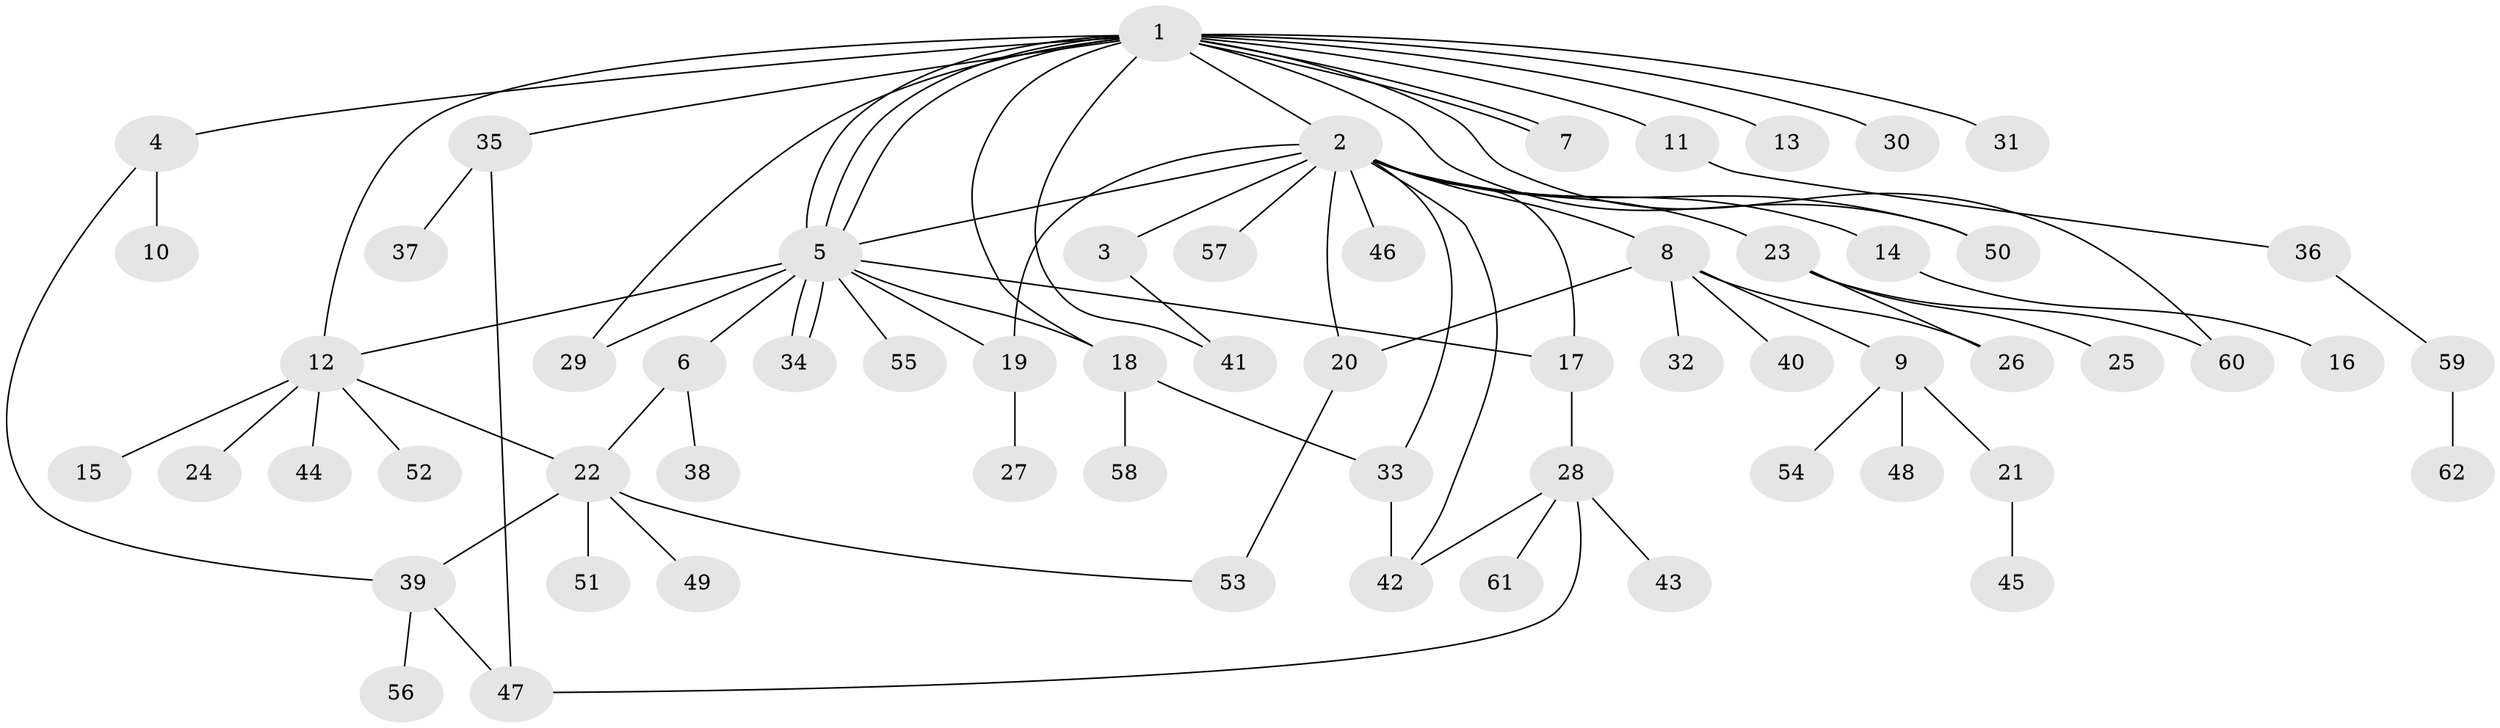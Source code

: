// Generated by graph-tools (version 1.1) at 2025/47/03/09/25 04:47:27]
// undirected, 62 vertices, 84 edges
graph export_dot {
graph [start="1"]
  node [color=gray90,style=filled];
  1;
  2;
  3;
  4;
  5;
  6;
  7;
  8;
  9;
  10;
  11;
  12;
  13;
  14;
  15;
  16;
  17;
  18;
  19;
  20;
  21;
  22;
  23;
  24;
  25;
  26;
  27;
  28;
  29;
  30;
  31;
  32;
  33;
  34;
  35;
  36;
  37;
  38;
  39;
  40;
  41;
  42;
  43;
  44;
  45;
  46;
  47;
  48;
  49;
  50;
  51;
  52;
  53;
  54;
  55;
  56;
  57;
  58;
  59;
  60;
  61;
  62;
  1 -- 2;
  1 -- 4;
  1 -- 5;
  1 -- 5;
  1 -- 5;
  1 -- 7;
  1 -- 7;
  1 -- 11;
  1 -- 12;
  1 -- 13;
  1 -- 18;
  1 -- 29;
  1 -- 30;
  1 -- 31;
  1 -- 35;
  1 -- 41;
  1 -- 50;
  1 -- 60;
  2 -- 3;
  2 -- 5;
  2 -- 8;
  2 -- 14;
  2 -- 17;
  2 -- 19;
  2 -- 20;
  2 -- 23;
  2 -- 33;
  2 -- 42;
  2 -- 46;
  2 -- 50;
  2 -- 57;
  3 -- 41;
  4 -- 10;
  4 -- 39;
  5 -- 6;
  5 -- 12;
  5 -- 17;
  5 -- 18;
  5 -- 19;
  5 -- 29;
  5 -- 34;
  5 -- 34;
  5 -- 55;
  6 -- 22;
  6 -- 38;
  8 -- 9;
  8 -- 20;
  8 -- 26;
  8 -- 32;
  8 -- 40;
  9 -- 21;
  9 -- 48;
  9 -- 54;
  11 -- 36;
  12 -- 15;
  12 -- 22;
  12 -- 24;
  12 -- 44;
  12 -- 52;
  14 -- 16;
  17 -- 28;
  18 -- 33;
  18 -- 58;
  19 -- 27;
  20 -- 53;
  21 -- 45;
  22 -- 39;
  22 -- 49;
  22 -- 51;
  22 -- 53;
  23 -- 25;
  23 -- 26;
  23 -- 60;
  28 -- 42;
  28 -- 43;
  28 -- 47;
  28 -- 61;
  33 -- 42;
  35 -- 37;
  35 -- 47;
  36 -- 59;
  39 -- 47;
  39 -- 56;
  59 -- 62;
}
